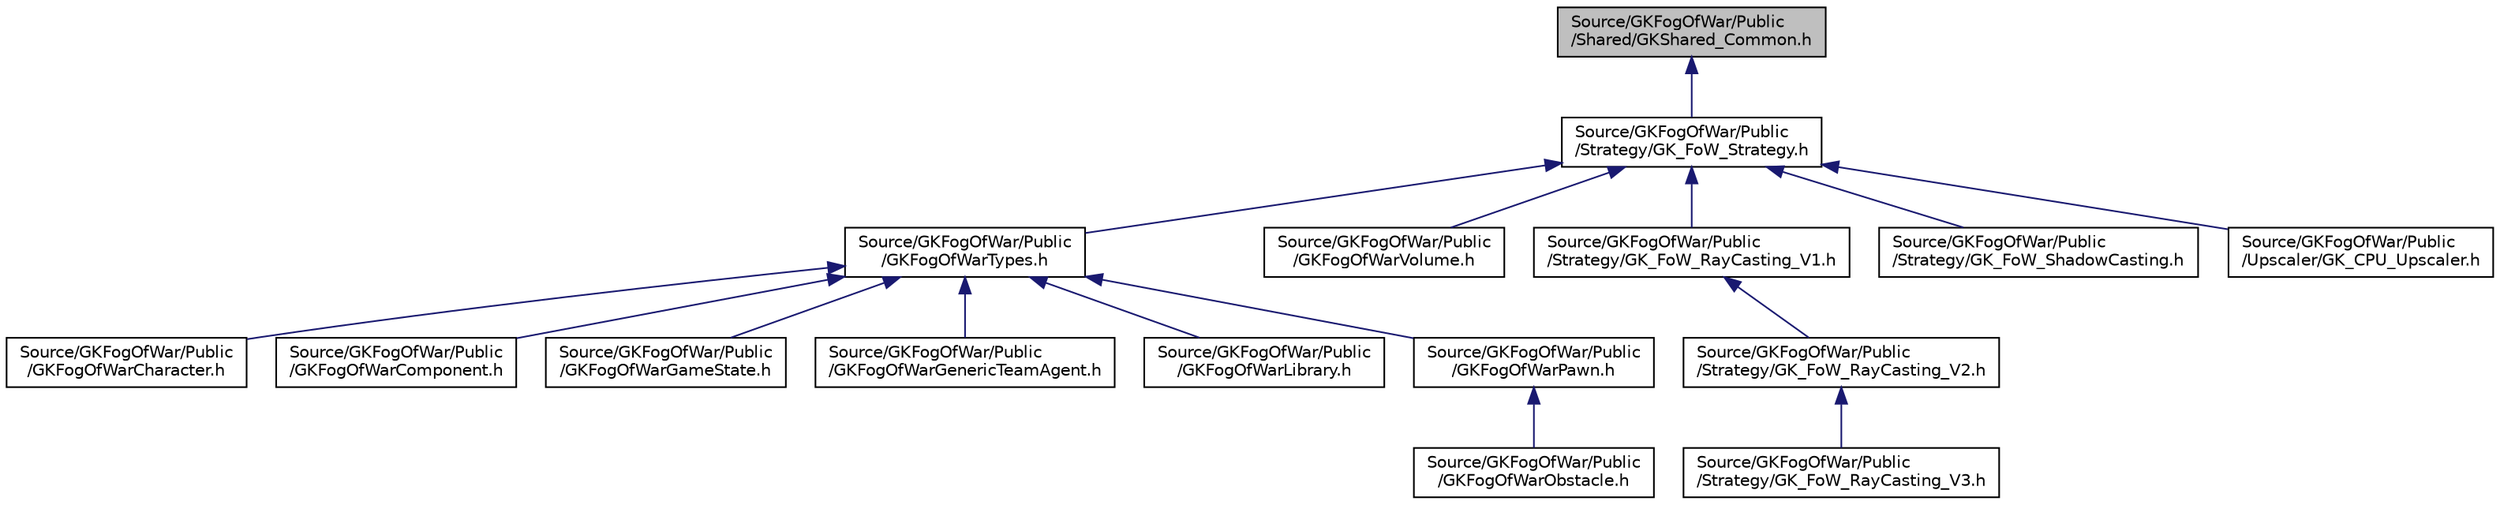 digraph "Source/GKFogOfWar/Public/Shared/GKShared_Common.h"
{
 // LATEX_PDF_SIZE
  edge [fontname="Helvetica",fontsize="10",labelfontname="Helvetica",labelfontsize="10"];
  node [fontname="Helvetica",fontsize="10",shape=record];
  Node1 [label="Source/GKFogOfWar/Public\l/Shared/GKShared_Common.h",height=0.2,width=0.4,color="black", fillcolor="grey75", style="filled", fontcolor="black",tooltip=" "];
  Node1 -> Node2 [dir="back",color="midnightblue",fontsize="10",style="solid",fontname="Helvetica"];
  Node2 [label="Source/GKFogOfWar/Public\l/Strategy/GK_FoW_Strategy.h",height=0.2,width=0.4,color="black", fillcolor="white", style="filled",URL="$GK__FoW__Strategy_8h.html",tooltip=" "];
  Node2 -> Node3 [dir="back",color="midnightblue",fontsize="10",style="solid",fontname="Helvetica"];
  Node3 [label="Source/GKFogOfWar/Public\l/GKFogOfWarTypes.h",height=0.2,width=0.4,color="black", fillcolor="white", style="filled",URL="$GKFogOfWarTypes_8h.html",tooltip=" "];
  Node3 -> Node4 [dir="back",color="midnightblue",fontsize="10",style="solid",fontname="Helvetica"];
  Node4 [label="Source/GKFogOfWar/Public\l/GKFogOfWarCharacter.h",height=0.2,width=0.4,color="black", fillcolor="white", style="filled",URL="$GKFogOfWarCharacter_8h.html",tooltip=" "];
  Node3 -> Node5 [dir="back",color="midnightblue",fontsize="10",style="solid",fontname="Helvetica"];
  Node5 [label="Source/GKFogOfWar/Public\l/GKFogOfWarComponent.h",height=0.2,width=0.4,color="black", fillcolor="white", style="filled",URL="$GKFogOfWarComponent_8h.html",tooltip=" "];
  Node3 -> Node6 [dir="back",color="midnightblue",fontsize="10",style="solid",fontname="Helvetica"];
  Node6 [label="Source/GKFogOfWar/Public\l/GKFogOfWarGameState.h",height=0.2,width=0.4,color="black", fillcolor="white", style="filled",URL="$GKFogOfWarGameState_8h.html",tooltip=" "];
  Node3 -> Node7 [dir="back",color="midnightblue",fontsize="10",style="solid",fontname="Helvetica"];
  Node7 [label="Source/GKFogOfWar/Public\l/GKFogOfWarGenericTeamAgent.h",height=0.2,width=0.4,color="black", fillcolor="white", style="filled",URL="$GKFogOfWarGenericTeamAgent_8h.html",tooltip=" "];
  Node3 -> Node8 [dir="back",color="midnightblue",fontsize="10",style="solid",fontname="Helvetica"];
  Node8 [label="Source/GKFogOfWar/Public\l/GKFogOfWarLibrary.h",height=0.2,width=0.4,color="black", fillcolor="white", style="filled",URL="$GKFogOfWarLibrary_8h.html",tooltip=" "];
  Node3 -> Node9 [dir="back",color="midnightblue",fontsize="10",style="solid",fontname="Helvetica"];
  Node9 [label="Source/GKFogOfWar/Public\l/GKFogOfWarPawn.h",height=0.2,width=0.4,color="black", fillcolor="white", style="filled",URL="$GKFogOfWarPawn_8h.html",tooltip=" "];
  Node9 -> Node10 [dir="back",color="midnightblue",fontsize="10",style="solid",fontname="Helvetica"];
  Node10 [label="Source/GKFogOfWar/Public\l/GKFogOfWarObstacle.h",height=0.2,width=0.4,color="black", fillcolor="white", style="filled",URL="$GKFogOfWarObstacle_8h.html",tooltip=" "];
  Node2 -> Node11 [dir="back",color="midnightblue",fontsize="10",style="solid",fontname="Helvetica"];
  Node11 [label="Source/GKFogOfWar/Public\l/GKFogOfWarVolume.h",height=0.2,width=0.4,color="black", fillcolor="white", style="filled",URL="$GKFogOfWarVolume_8h.html",tooltip=" "];
  Node2 -> Node12 [dir="back",color="midnightblue",fontsize="10",style="solid",fontname="Helvetica"];
  Node12 [label="Source/GKFogOfWar/Public\l/Strategy/GK_FoW_RayCasting_V1.h",height=0.2,width=0.4,color="black", fillcolor="white", style="filled",URL="$GK__FoW__RayCasting__V1_8h.html",tooltip=" "];
  Node12 -> Node13 [dir="back",color="midnightblue",fontsize="10",style="solid",fontname="Helvetica"];
  Node13 [label="Source/GKFogOfWar/Public\l/Strategy/GK_FoW_RayCasting_V2.h",height=0.2,width=0.4,color="black", fillcolor="white", style="filled",URL="$GK__FoW__RayCasting__V2_8h.html",tooltip=" "];
  Node13 -> Node14 [dir="back",color="midnightblue",fontsize="10",style="solid",fontname="Helvetica"];
  Node14 [label="Source/GKFogOfWar/Public\l/Strategy/GK_FoW_RayCasting_V3.h",height=0.2,width=0.4,color="black", fillcolor="white", style="filled",URL="$GK__FoW__RayCasting__V3_8h.html",tooltip=" "];
  Node2 -> Node15 [dir="back",color="midnightblue",fontsize="10",style="solid",fontname="Helvetica"];
  Node15 [label="Source/GKFogOfWar/Public\l/Strategy/GK_FoW_ShadowCasting.h",height=0.2,width=0.4,color="black", fillcolor="white", style="filled",URL="$GK__FoW__ShadowCasting_8h.html",tooltip=" "];
  Node2 -> Node16 [dir="back",color="midnightblue",fontsize="10",style="solid",fontname="Helvetica"];
  Node16 [label="Source/GKFogOfWar/Public\l/Upscaler/GK_CPU_Upscaler.h",height=0.2,width=0.4,color="black", fillcolor="white", style="filled",URL="$GK__CPU__Upscaler_8h.html",tooltip=" "];
}
